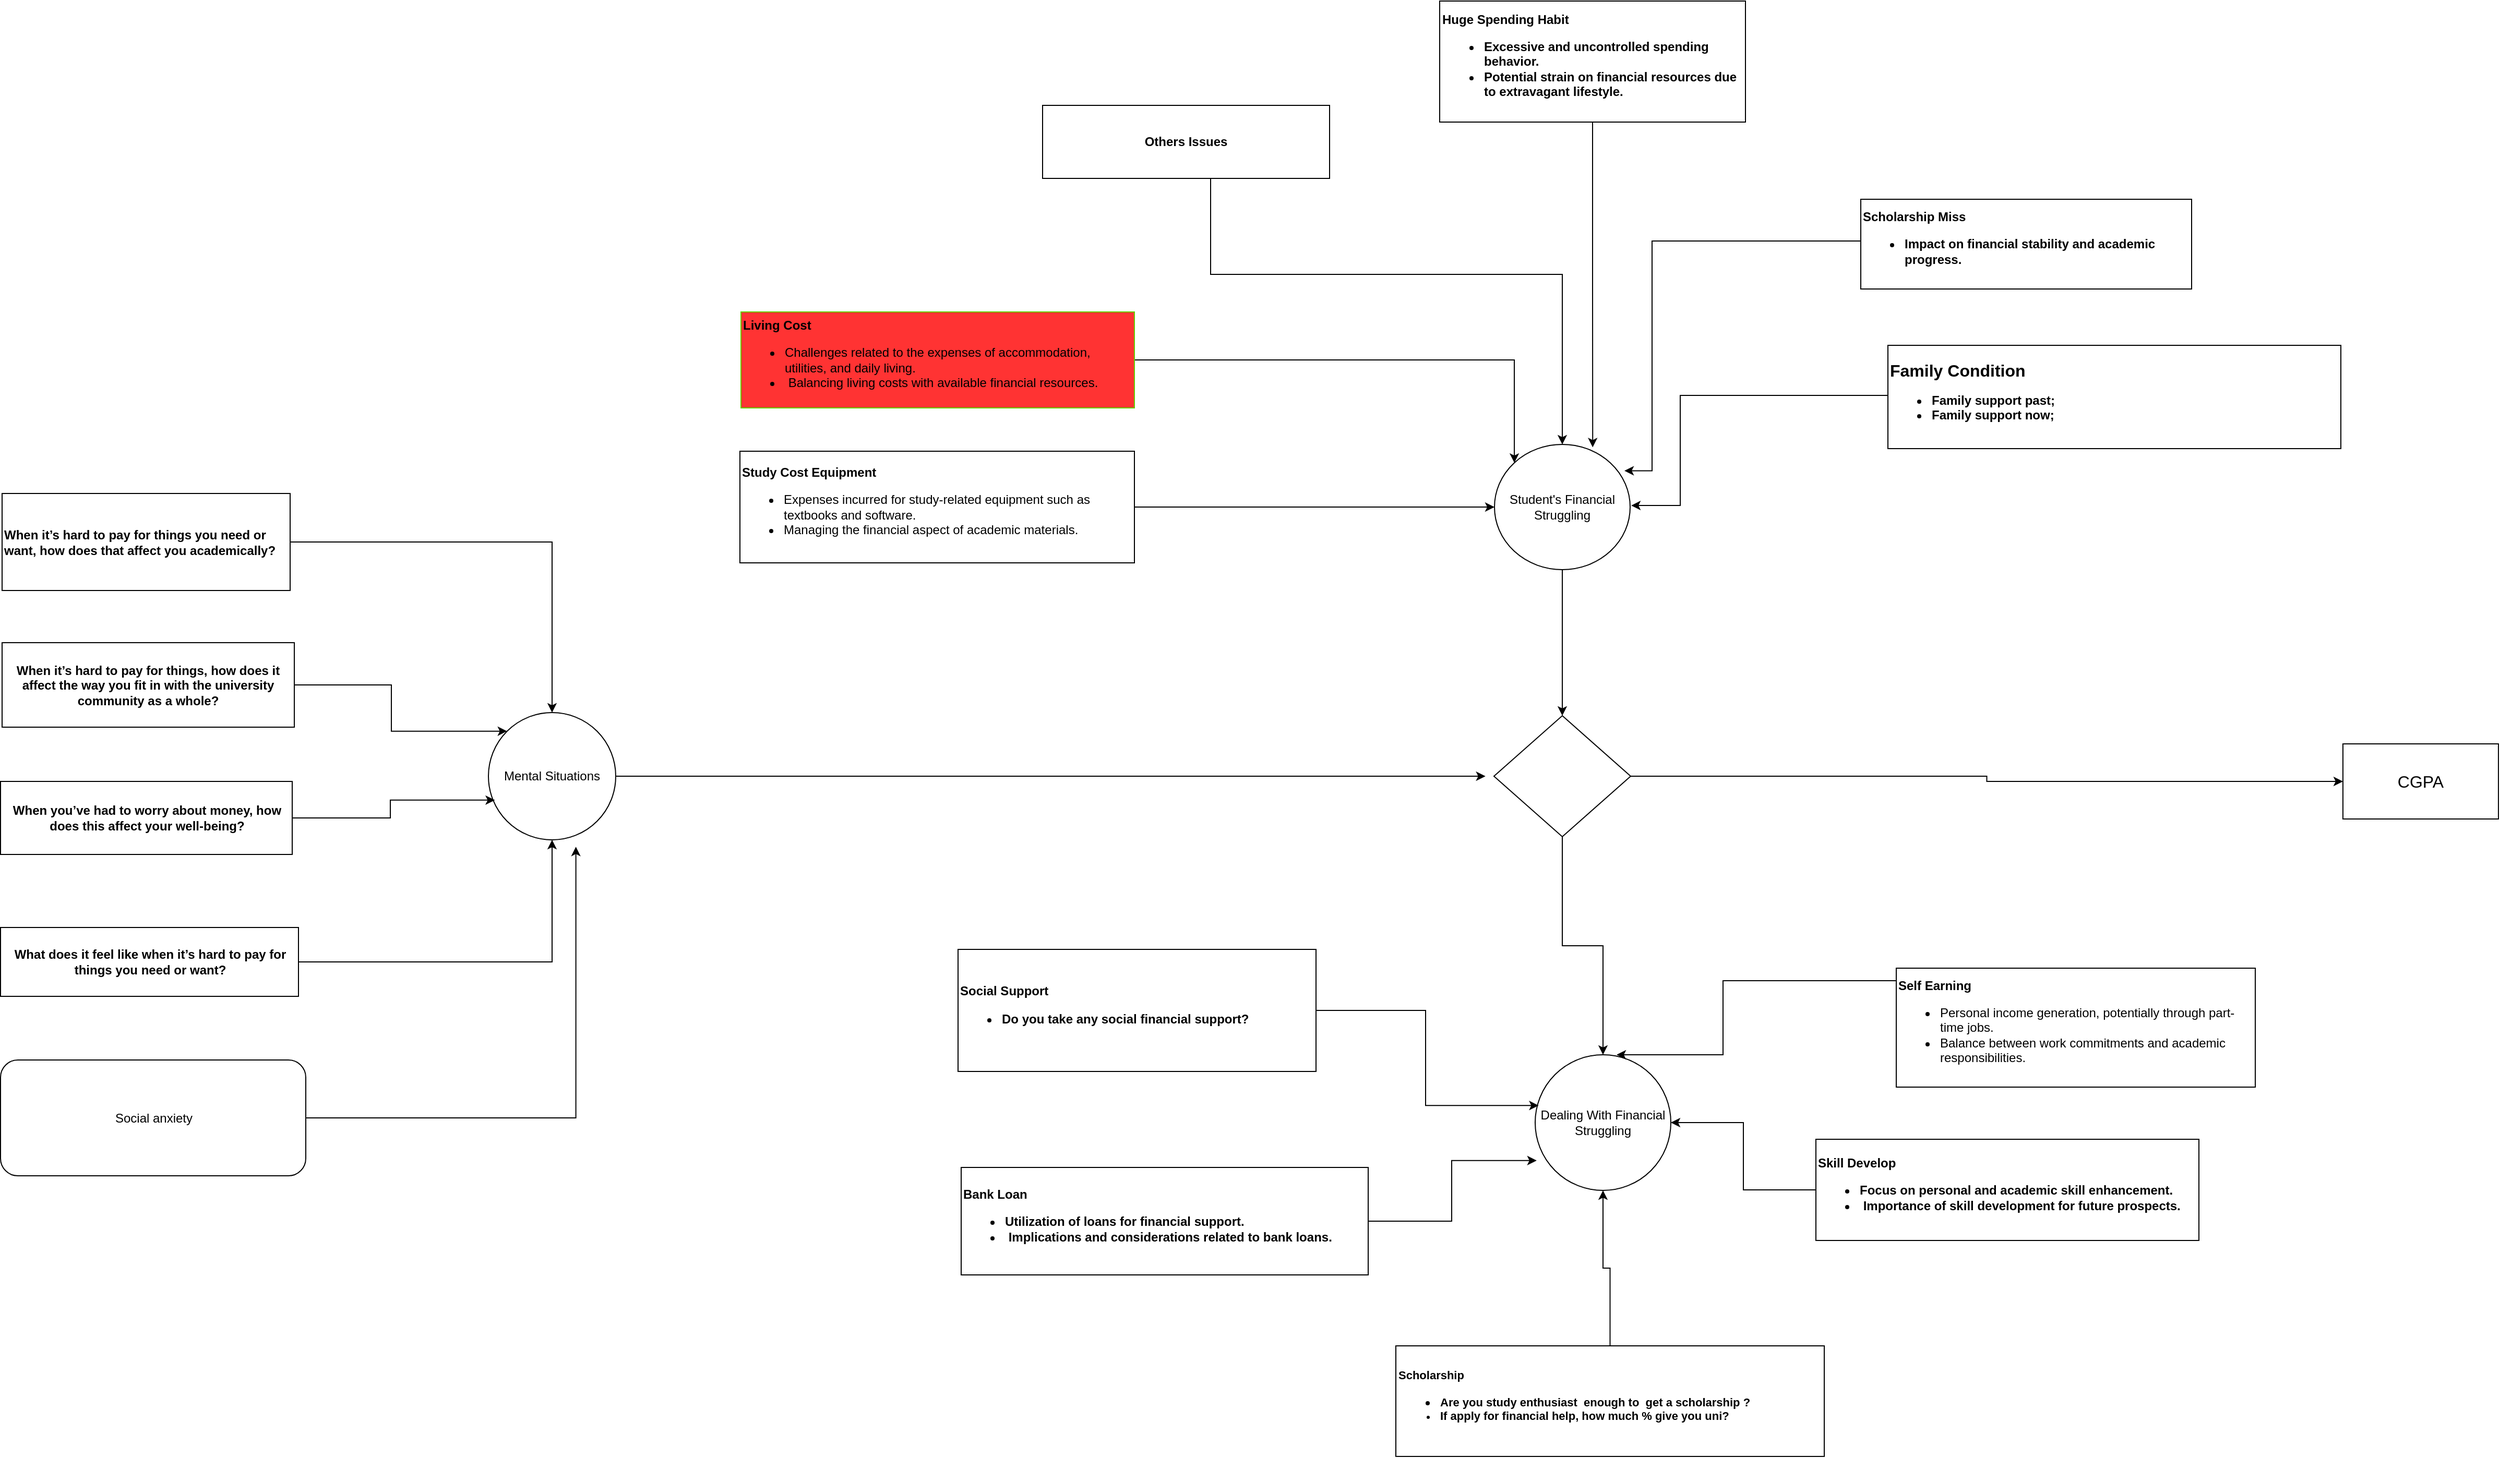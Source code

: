 <mxfile version="22.1.5" type="github">
  <diagram name="Page-1" id="giDHEeXzCqw7Mk6FE-td">
    <mxGraphModel dx="5420" dy="2767" grid="0" gridSize="10" guides="1" tooltips="1" connect="1" arrows="1" fold="1" page="1" pageScale="1" pageWidth="850" pageHeight="1100" math="0" shadow="0">
      <root>
        <mxCell id="0" />
        <mxCell id="1" parent="0" />
        <mxCell id="dNjB-bx8Fn72y2OTrxXD-1" style="edgeStyle=orthogonalEdgeStyle;rounded=0;orthogonalLoop=1;jettySize=auto;html=1;entryX=0.5;entryY=0;entryDx=0;entryDy=0;" parent="1" source="RioY9GQPINJHXDq_88uB-1" target="B3kyMHNOTuuTRi2bmLed-1" edge="1">
          <mxGeometry relative="1" as="geometry" />
        </mxCell>
        <mxCell id="RioY9GQPINJHXDq_88uB-1" value="Student&#39;s Financial Struggling" style="ellipse;whiteSpace=wrap;html=1;" parent="1" vertex="1">
          <mxGeometry x="378" y="385" width="130" height="120" as="geometry" />
        </mxCell>
        <mxCell id="B3kyMHNOTuuTRi2bmLed-5" style="edgeStyle=orthogonalEdgeStyle;rounded=0;orthogonalLoop=1;jettySize=auto;html=1;exitX=0.5;exitY=1;exitDx=0;exitDy=0;" parent="1" source="RioY9GQPINJHXDq_88uB-2" target="RioY9GQPINJHXDq_88uB-1" edge="1">
          <mxGeometry relative="1" as="geometry">
            <mxPoint x="106" y="136" as="sourcePoint" />
            <Array as="points">
              <mxPoint x="106" y="130" />
              <mxPoint x="106" y="222" />
              <mxPoint x="443" y="222" />
            </Array>
          </mxGeometry>
        </mxCell>
        <mxCell id="RioY9GQPINJHXDq_88uB-2" value="&lt;b&gt;Others Issues&lt;/b&gt;" style="rounded=0;whiteSpace=wrap;html=1;" parent="1" vertex="1">
          <mxGeometry x="-55" y="60" width="275" height="70" as="geometry" />
        </mxCell>
        <mxCell id="RioY9GQPINJHXDq_88uB-3" value="&lt;b&gt;Huge Spending Habit&lt;br&gt;&lt;ul&gt;&lt;li&gt;Excessive and uncontrolled spending behavior.&amp;nbsp;&lt;/li&gt;&lt;li&gt;Potential strain on financial resources due to extravagant lifestyle.&lt;/li&gt;&lt;/ul&gt;&lt;/b&gt;" style="rounded=0;whiteSpace=wrap;html=1;align=left;" parent="1" vertex="1">
          <mxGeometry x="325.5" y="-40" width="293" height="116" as="geometry" />
        </mxCell>
        <mxCell id="RioY9GQPINJHXDq_88uB-4" value="&lt;b&gt;Scholarship Miss&lt;/b&gt;&lt;br&gt;&lt;ul&gt;&lt;li&gt;&lt;b&gt;Impact on financial stability and academic progress.&lt;/b&gt;&lt;/li&gt;&lt;/ul&gt;" style="rounded=0;whiteSpace=wrap;html=1;align=left;" parent="1" vertex="1">
          <mxGeometry x="729" y="150" width="317" height="86" as="geometry" />
        </mxCell>
        <mxCell id="B3kyMHNOTuuTRi2bmLed-3" style="edgeStyle=orthogonalEdgeStyle;rounded=0;orthogonalLoop=1;jettySize=auto;html=1;entryX=0;entryY=0;entryDx=0;entryDy=0;" parent="1" source="RioY9GQPINJHXDq_88uB-5" target="RioY9GQPINJHXDq_88uB-1" edge="1">
          <mxGeometry relative="1" as="geometry">
            <mxPoint x="369.636" y="277.818" as="targetPoint" />
          </mxGeometry>
        </mxCell>
        <mxCell id="RioY9GQPINJHXDq_88uB-5" value="&lt;b&gt;Living Cost&lt;/b&gt;&lt;br&gt;&lt;ul&gt;&lt;li&gt;Challenges related to the expenses of accommodation, utilities, and daily living.&lt;/li&gt;&lt;li&gt;&amp;nbsp;Balancing living costs with available financial resources.&lt;/li&gt;&lt;/ul&gt;" style="rounded=0;whiteSpace=wrap;html=1;align=left;strokeColor=#66CC00;fillColor=#FF3333;" parent="1" vertex="1">
          <mxGeometry x="-344" y="258" width="377" height="92" as="geometry" />
        </mxCell>
        <mxCell id="B3kyMHNOTuuTRi2bmLed-10" style="edgeStyle=orthogonalEdgeStyle;rounded=0;orthogonalLoop=1;jettySize=auto;html=1;" parent="1" edge="1">
          <mxGeometry relative="1" as="geometry">
            <Array as="points">
              <mxPoint x="556" y="338" />
              <mxPoint x="556" y="444" />
            </Array>
            <mxPoint x="756" y="337.998" as="sourcePoint" />
            <mxPoint x="509.0" y="443.537" as="targetPoint" />
          </mxGeometry>
        </mxCell>
        <mxCell id="RioY9GQPINJHXDq_88uB-6" value="&lt;b style=&quot;&quot;&gt;&lt;span style=&quot;font-size: 16px;&quot;&gt;Family Condition&amp;nbsp;&lt;/span&gt;&lt;br&gt;&lt;ul&gt;&lt;li&gt;&lt;span style=&quot;background-color: transparent; font-family: Arial, sans-serif;&quot;&gt;Family support past;&amp;nbsp;&lt;/span&gt;&lt;br&gt;&lt;/li&gt;&lt;li&gt;&lt;span style=&quot;font-family: Arial, sans-serif; background-color: transparent; font-variant-numeric: normal; font-variant-east-asian: normal; font-variant-alternates: normal; font-variant-position: normal; vertical-align: baseline;&quot;&gt;&lt;font style=&quot;font-size: 12px;&quot;&gt;Family support now;&amp;nbsp;&lt;/font&gt;&lt;/span&gt;&lt;/li&gt;&lt;/ul&gt;&lt;/b&gt;&lt;p style=&quot;line-height: 1.8; margin-left: 144pt; margin-top: 0pt; margin-bottom: 0pt;&quot; dir=&quot;ltr&quot;&gt;&lt;/p&gt;&lt;p style=&quot;line-height: 1.8; margin-left: 144pt; margin-top: 0pt; margin-bottom: 0pt;&quot; dir=&quot;ltr&quot;&gt;&lt;/p&gt;&lt;div style=&quot;&quot;&gt;&lt;/div&gt;&lt;p style=&quot;&quot;&gt;&lt;/p&gt;&lt;p&gt;&lt;/p&gt;&lt;span id=&quot;docs-internal-guid-e3f19381-7fff-3e35-3ddc-5be22db2a7ea&quot;&gt;&lt;/span&gt;" style="rounded=0;whiteSpace=wrap;html=1;align=left;" parent="1" vertex="1">
          <mxGeometry x="755" y="290" width="434" height="99" as="geometry" />
        </mxCell>
        <mxCell id="B3kyMHNOTuuTRi2bmLed-2" style="edgeStyle=orthogonalEdgeStyle;rounded=0;orthogonalLoop=1;jettySize=auto;html=1;entryX=0;entryY=0.5;entryDx=0;entryDy=0;" parent="1" source="RioY9GQPINJHXDq_88uB-8" target="RioY9GQPINJHXDq_88uB-1" edge="1">
          <mxGeometry relative="1" as="geometry" />
        </mxCell>
        <mxCell id="RioY9GQPINJHXDq_88uB-8" value="&lt;b&gt;Study Cost Equipment&lt;/b&gt;&lt;br&gt;&lt;ul&gt;&lt;li&gt;Expenses incurred for study-related equipment such as textbooks and software.&amp;nbsp;&lt;/li&gt;&lt;li&gt;Managing the financial aspect of academic materials.&lt;/li&gt;&lt;/ul&gt;" style="rounded=0;whiteSpace=wrap;html=1;align=left;" parent="1" vertex="1">
          <mxGeometry x="-345" y="391.5" width="378" height="107" as="geometry" />
        </mxCell>
        <mxCell id="RioY9GQPINJHXDq_88uB-9" value="Dealing With Financial Struggling" style="ellipse;whiteSpace=wrap;html=1;aspect=fixed;" parent="1" vertex="1">
          <mxGeometry x="417" y="970" width="130" height="130" as="geometry" />
        </mxCell>
        <mxCell id="dNjB-bx8Fn72y2OTrxXD-19" style="edgeStyle=orthogonalEdgeStyle;rounded=0;orthogonalLoop=1;jettySize=auto;html=1;entryX=0.6;entryY=0;entryDx=0;entryDy=0;entryPerimeter=0;" parent="1" source="RioY9GQPINJHXDq_88uB-10" target="RioY9GQPINJHXDq_88uB-9" edge="1">
          <mxGeometry relative="1" as="geometry">
            <mxPoint x="495" y="959" as="targetPoint" />
            <Array as="points">
              <mxPoint x="597" y="899" />
              <mxPoint x="597" y="970" />
            </Array>
          </mxGeometry>
        </mxCell>
        <mxCell id="RioY9GQPINJHXDq_88uB-10" value="&lt;b&gt;Self Earning&lt;/b&gt;&lt;br&gt;&lt;ul&gt;&lt;li&gt;Personal income generation, potentially through part-time jobs.&amp;nbsp;&lt;/li&gt;&lt;li&gt;Balance between work commitments and academic responsibilities.&lt;/li&gt;&lt;/ul&gt;" style="rounded=0;whiteSpace=wrap;html=1;align=left;" parent="1" vertex="1">
          <mxGeometry x="763" y="887" width="344" height="114" as="geometry" />
        </mxCell>
        <mxCell id="RioY9GQPINJHXDq_88uB-11" value="&lt;b&gt;Social Support&lt;/b&gt;&lt;br&gt;&lt;ul&gt;&lt;li&gt;&lt;b&gt;Do you take any social financial support?&lt;/b&gt;&lt;/li&gt;&lt;/ul&gt;" style="rounded=0;whiteSpace=wrap;html=1;align=left;" parent="1" vertex="1">
          <mxGeometry x="-136" y="869" width="343" height="117" as="geometry" />
        </mxCell>
        <mxCell id="RioY9GQPINJHXDq_88uB-12" value="&lt;b&gt;Bank Loan&lt;/b&gt;&lt;br&gt;&lt;ul style=&quot;&quot;&gt;&lt;li style=&quot;&quot;&gt;&lt;b&gt;Utilization of loans for financial support.&lt;/b&gt;&lt;/li&gt;&lt;li style=&quot;&quot;&gt;&lt;b&gt;&amp;nbsp;Implications and considerations related to bank loans.&lt;/b&gt;&lt;br&gt;&lt;/li&gt;&lt;/ul&gt;" style="rounded=0;whiteSpace=wrap;html=1;align=left;" parent="1" vertex="1">
          <mxGeometry x="-133" y="1078" width="390" height="103" as="geometry" />
        </mxCell>
        <mxCell id="dNjB-bx8Fn72y2OTrxXD-17" style="edgeStyle=orthogonalEdgeStyle;rounded=0;orthogonalLoop=1;jettySize=auto;html=1;entryX=0.5;entryY=1;entryDx=0;entryDy=0;" parent="1" source="RioY9GQPINJHXDq_88uB-16" target="RioY9GQPINJHXDq_88uB-9" edge="1">
          <mxGeometry relative="1" as="geometry" />
        </mxCell>
        <mxCell id="RioY9GQPINJHXDq_88uB-16" value="&lt;b style=&quot;font-size: 11px;&quot;&gt;Scholarship&lt;/b&gt;&lt;br&gt;&lt;ul style=&quot;&quot;&gt;&lt;li style=&quot;&quot;&gt;&lt;b style=&quot;font-size: 11px;&quot;&gt;Are you study &lt;/b&gt;&lt;span style=&quot;font-size: 11px;&quot;&gt;&lt;b&gt;enthusiast&lt;/b&gt;&lt;/span&gt;&lt;b style=&quot;font-size: 11px;&quot;&gt;&amp;nbsp;&amp;nbsp;enough to&amp;nbsp; get a scholarship ?&lt;/b&gt;&lt;br&gt;&lt;/li&gt;&lt;li style=&quot;font-size: 11px; font-weight: bold;&quot;&gt;&lt;b&gt;If apply for financial help, how much % give you uni?&lt;/b&gt;&lt;/li&gt;&lt;/ul&gt;" style="rounded=0;whiteSpace=wrap;html=1;align=left;" parent="1" vertex="1">
          <mxGeometry x="283.5" y="1249" width="410.5" height="106" as="geometry" />
        </mxCell>
        <mxCell id="dNjB-bx8Fn72y2OTrxXD-18" style="edgeStyle=orthogonalEdgeStyle;rounded=0;orthogonalLoop=1;jettySize=auto;html=1;entryX=1;entryY=0.5;entryDx=0;entryDy=0;" parent="1" source="RioY9GQPINJHXDq_88uB-17" target="RioY9GQPINJHXDq_88uB-9" edge="1">
          <mxGeometry relative="1" as="geometry" />
        </mxCell>
        <mxCell id="RioY9GQPINJHXDq_88uB-17" value="&lt;b&gt;Skill Develop&amp;nbsp;&lt;/b&gt;&lt;br&gt;&lt;ul&gt;&lt;li&gt;&lt;b&gt;Focus on personal and academic skill enhancement.&lt;/b&gt;&lt;/li&gt;&lt;li&gt;&lt;b&gt;&amp;nbsp;Importance of skill development for future prospects.&lt;/b&gt;&lt;/li&gt;&lt;/ul&gt;" style="rounded=0;whiteSpace=wrap;html=1;align=left;" parent="1" vertex="1">
          <mxGeometry x="686" y="1051" width="367" height="97" as="geometry" />
        </mxCell>
        <mxCell id="RpPmsFHbcSFzpUeKh4qa-3" style="edgeStyle=orthogonalEdgeStyle;rounded=0;orthogonalLoop=1;jettySize=auto;html=1;entryX=0;entryY=0.5;entryDx=0;entryDy=0;" parent="1" source="B3kyMHNOTuuTRi2bmLed-1" target="6qkeYt31etBt61vRfqYl-1" edge="1">
          <mxGeometry relative="1" as="geometry" />
        </mxCell>
        <mxCell id="RpPmsFHbcSFzpUeKh4qa-4" style="edgeStyle=orthogonalEdgeStyle;rounded=0;orthogonalLoop=1;jettySize=auto;html=1;" parent="1" source="B3kyMHNOTuuTRi2bmLed-1" target="RioY9GQPINJHXDq_88uB-9" edge="1">
          <mxGeometry relative="1" as="geometry" />
        </mxCell>
        <mxCell id="B3kyMHNOTuuTRi2bmLed-1" value="" style="rhombus;whiteSpace=wrap;html=1;" parent="1" vertex="1">
          <mxGeometry x="377.5" y="645" width="131" height="116" as="geometry" />
        </mxCell>
        <mxCell id="B3kyMHNOTuuTRi2bmLed-6" style="edgeStyle=orthogonalEdgeStyle;rounded=0;orthogonalLoop=1;jettySize=auto;html=1;entryX=0.724;entryY=0.023;entryDx=0;entryDy=0;entryPerimeter=0;" parent="1" source="RioY9GQPINJHXDq_88uB-3" target="RioY9GQPINJHXDq_88uB-1" edge="1">
          <mxGeometry relative="1" as="geometry" />
        </mxCell>
        <mxCell id="B3kyMHNOTuuTRi2bmLed-11" style="edgeStyle=orthogonalEdgeStyle;rounded=0;orthogonalLoop=1;jettySize=auto;html=1;entryX=0.958;entryY=0.21;entryDx=0;entryDy=0;entryPerimeter=0;" parent="1" source="RioY9GQPINJHXDq_88uB-4" target="RioY9GQPINJHXDq_88uB-1" edge="1">
          <mxGeometry relative="1" as="geometry">
            <Array as="points">
              <mxPoint x="529" y="190" />
              <mxPoint x="529" y="410" />
            </Array>
          </mxGeometry>
        </mxCell>
        <mxCell id="6qkeYt31etBt61vRfqYl-1" value="CGPA" style="rounded=0;whiteSpace=wrap;html=1;fontSize=16;" parent="1" vertex="1">
          <mxGeometry x="1191" y="672" width="149" height="72" as="geometry" />
        </mxCell>
        <mxCell id="dNjB-bx8Fn72y2OTrxXD-14" style="edgeStyle=orthogonalEdgeStyle;rounded=0;orthogonalLoop=1;jettySize=auto;html=1;" parent="1" source="dNjB-bx8Fn72y2OTrxXD-5" edge="1">
          <mxGeometry relative="1" as="geometry">
            <mxPoint x="369.364" y="703" as="targetPoint" />
          </mxGeometry>
        </mxCell>
        <mxCell id="dNjB-bx8Fn72y2OTrxXD-5" value="Mental Situations" style="ellipse;whiteSpace=wrap;html=1;aspect=fixed;" parent="1" vertex="1">
          <mxGeometry x="-586" y="642" width="122" height="122" as="geometry" />
        </mxCell>
        <mxCell id="dNjB-bx8Fn72y2OTrxXD-11" style="edgeStyle=orthogonalEdgeStyle;rounded=0;orthogonalLoop=1;jettySize=auto;html=1;entryX=0;entryY=0;entryDx=0;entryDy=0;" parent="1" source="dNjB-bx8Fn72y2OTrxXD-6" target="dNjB-bx8Fn72y2OTrxXD-5" edge="1">
          <mxGeometry relative="1" as="geometry" />
        </mxCell>
        <mxCell id="dNjB-bx8Fn72y2OTrxXD-6" value="&lt;b&gt;When it’s hard to pay for things, how does it affect the way you fit in with the university community as a whole?&lt;/b&gt;" style="rounded=0;whiteSpace=wrap;html=1;" parent="1" vertex="1">
          <mxGeometry x="-1052" y="575" width="280" height="81" as="geometry" />
        </mxCell>
        <mxCell id="dNjB-bx8Fn72y2OTrxXD-10" style="edgeStyle=orthogonalEdgeStyle;rounded=0;orthogonalLoop=1;jettySize=auto;html=1;entryX=0.5;entryY=0;entryDx=0;entryDy=0;" parent="1" source="dNjB-bx8Fn72y2OTrxXD-7" target="dNjB-bx8Fn72y2OTrxXD-5" edge="1">
          <mxGeometry relative="1" as="geometry" />
        </mxCell>
        <mxCell id="dNjB-bx8Fn72y2OTrxXD-7" value="&lt;b&gt;When it’s hard to pay for things you need or want, how does that affect you academically?&lt;/b&gt;" style="rounded=0;whiteSpace=wrap;html=1;align=left;" parent="1" vertex="1">
          <mxGeometry x="-1052" y="432" width="276" height="93" as="geometry" />
        </mxCell>
        <mxCell id="dNjB-bx8Fn72y2OTrxXD-8" value="&lt;b&gt;When you’ve had to worry about money, how does this affect your well-being?&lt;/b&gt;" style="rounded=0;whiteSpace=wrap;html=1;" parent="1" vertex="1">
          <mxGeometry x="-1053.5" y="708" width="279.5" height="70" as="geometry" />
        </mxCell>
        <mxCell id="dNjB-bx8Fn72y2OTrxXD-13" style="edgeStyle=orthogonalEdgeStyle;rounded=0;orthogonalLoop=1;jettySize=auto;html=1;entryX=0.5;entryY=1;entryDx=0;entryDy=0;" parent="1" source="dNjB-bx8Fn72y2OTrxXD-9" target="dNjB-bx8Fn72y2OTrxXD-5" edge="1">
          <mxGeometry relative="1" as="geometry">
            <mxPoint x="-527.0" y="780.455" as="targetPoint" />
          </mxGeometry>
        </mxCell>
        <mxCell id="dNjB-bx8Fn72y2OTrxXD-9" value="&lt;b&gt;What does it feel like when it’s hard to pay for things you need or want?&lt;/b&gt;" style="rounded=0;whiteSpace=wrap;html=1;" parent="1" vertex="1">
          <mxGeometry x="-1053.5" y="848" width="285.5" height="66" as="geometry" />
        </mxCell>
        <mxCell id="dNjB-bx8Fn72y2OTrxXD-12" style="edgeStyle=orthogonalEdgeStyle;rounded=0;orthogonalLoop=1;jettySize=auto;html=1;entryX=0.051;entryY=0.688;entryDx=0;entryDy=0;entryPerimeter=0;" parent="1" source="dNjB-bx8Fn72y2OTrxXD-8" target="dNjB-bx8Fn72y2OTrxXD-5" edge="1">
          <mxGeometry relative="1" as="geometry" />
        </mxCell>
        <mxCell id="dNjB-bx8Fn72y2OTrxXD-15" style="edgeStyle=orthogonalEdgeStyle;rounded=0;orthogonalLoop=1;jettySize=auto;html=1;entryX=0.025;entryY=0.374;entryDx=0;entryDy=0;entryPerimeter=0;" parent="1" source="RioY9GQPINJHXDq_88uB-11" target="RioY9GQPINJHXDq_88uB-9" edge="1">
          <mxGeometry relative="1" as="geometry" />
        </mxCell>
        <mxCell id="dNjB-bx8Fn72y2OTrxXD-16" style="edgeStyle=orthogonalEdgeStyle;rounded=0;orthogonalLoop=1;jettySize=auto;html=1;entryX=0.011;entryY=0.78;entryDx=0;entryDy=0;entryPerimeter=0;" parent="1" source="RioY9GQPINJHXDq_88uB-12" target="RioY9GQPINJHXDq_88uB-9" edge="1">
          <mxGeometry relative="1" as="geometry" />
        </mxCell>
        <mxCell id="SSQnsUbayR-saj6jICKZ-1" value="Social&amp;nbsp;anxiety" style="rounded=1;whiteSpace=wrap;html=1;" vertex="1" parent="1">
          <mxGeometry x="-1053.5" y="975" width="292.5" height="111" as="geometry" />
        </mxCell>
        <mxCell id="SSQnsUbayR-saj6jICKZ-2" style="edgeStyle=orthogonalEdgeStyle;rounded=0;orthogonalLoop=1;jettySize=auto;html=1;entryX=0.687;entryY=1.054;entryDx=0;entryDy=0;entryPerimeter=0;" edge="1" parent="1" source="SSQnsUbayR-saj6jICKZ-1" target="dNjB-bx8Fn72y2OTrxXD-5">
          <mxGeometry relative="1" as="geometry" />
        </mxCell>
      </root>
    </mxGraphModel>
  </diagram>
</mxfile>
